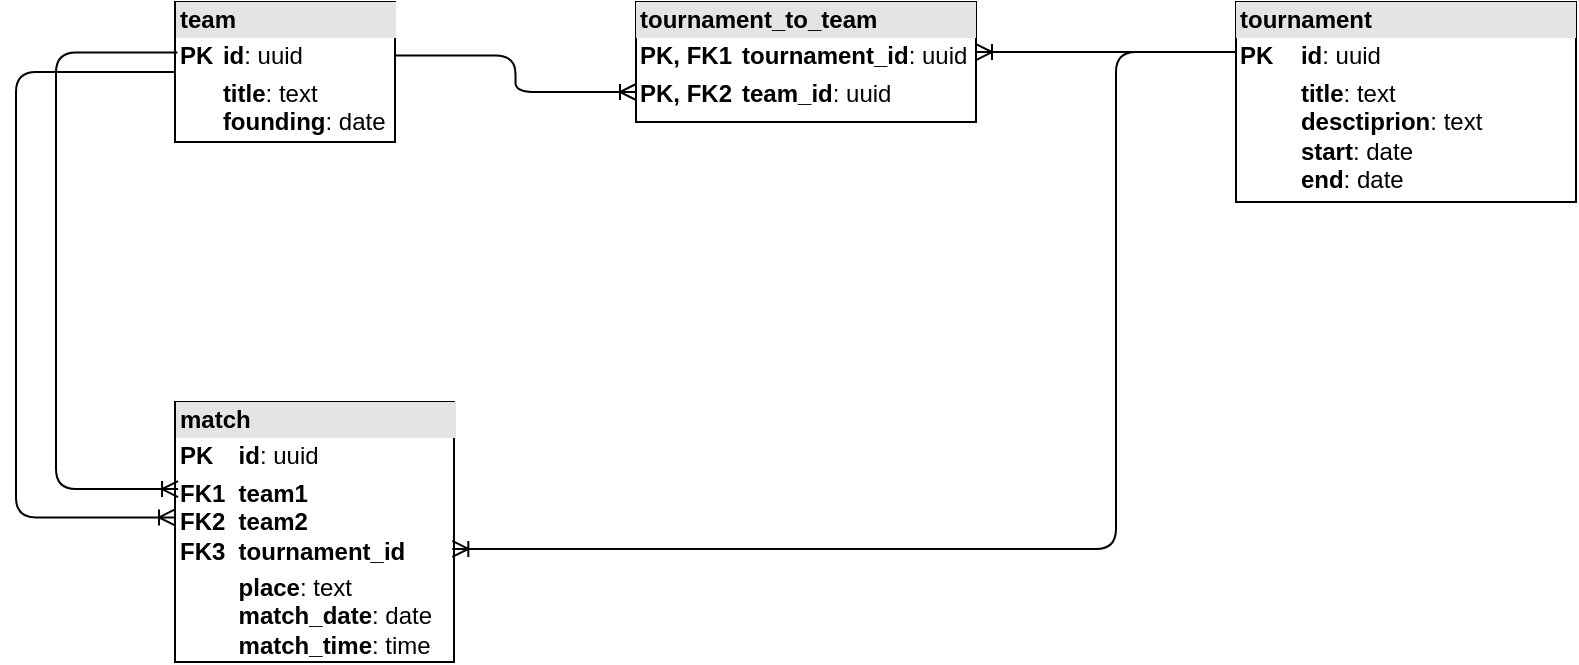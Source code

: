 <mxfile>
    <diagram id="IlD23W_vMixRb3upHiGQ" name="Page-1">
        <mxGraphModel dx="1008" dy="608" grid="1" gridSize="10" guides="1" tooltips="1" connect="1" arrows="1" fold="1" page="1" pageScale="1" pageWidth="850" pageHeight="1100" math="0" shadow="0">
            <root>
                <mxCell id="0"/>
                <mxCell id="1" parent="0"/>
                <mxCell id="17" value="" style="edgeStyle=orthogonalEdgeStyle;fontSize=12;html=1;endArrow=ERoneToMany;fontColor=#000000;entryX=0;entryY=0.75;entryDx=0;entryDy=0;exitX=0.996;exitY=0.383;exitDx=0;exitDy=0;exitPerimeter=0;" parent="1" source="11" target="15" edge="1">
                    <mxGeometry width="100" height="100" relative="1" as="geometry">
                        <mxPoint x="290" y="97" as="sourcePoint"/>
                        <mxPoint x="540" y="260" as="targetPoint"/>
                    </mxGeometry>
                </mxCell>
                <mxCell id="11" value="&lt;div style=&quot;box-sizing:border-box;width:100%;background:#e4e4e4;padding:2px;&quot;&gt;&lt;b&gt;&lt;font color=&quot;#000000&quot;&gt;team&lt;/font&gt;&lt;/b&gt;&lt;/div&gt;&lt;table style=&quot;width:100%;font-size:1em;&quot; cellpadding=&quot;2&quot; cellspacing=&quot;0&quot;&gt;&lt;tbody&gt;&lt;tr&gt;&lt;td&gt;&lt;b&gt;PK&lt;/b&gt;&lt;/td&gt;&lt;td&gt;&lt;b&gt;id&lt;/b&gt;: uuid&lt;/td&gt;&lt;/tr&gt;&lt;tr&gt;&lt;td&gt;&lt;br&gt;&lt;/td&gt;&lt;td&gt;&lt;b&gt;title&lt;/b&gt;: text&lt;br&gt;&lt;b&gt;founding&lt;/b&gt;: date&lt;br&gt;&lt;/td&gt;&lt;/tr&gt;&lt;tr&gt;&lt;td&gt;&lt;/td&gt;&lt;td&gt;&lt;br&gt;&lt;/td&gt;&lt;/tr&gt;&lt;/tbody&gt;&lt;/table&gt;" style="verticalAlign=top;align=left;overflow=fill;html=1;" parent="1" vertex="1">
                    <mxGeometry x="129.5" y="70" width="110" height="70" as="geometry"/>
                </mxCell>
                <mxCell id="14" value="&lt;div style=&quot;box-sizing:border-box;width:100%;background:#e4e4e4;padding:2px;&quot;&gt;&lt;b&gt;&lt;font color=&quot;#000000&quot;&gt;tournament&lt;/font&gt;&lt;/b&gt;&lt;/div&gt;&lt;table style=&quot;width:100%;font-size:1em;&quot; cellpadding=&quot;2&quot; cellspacing=&quot;0&quot;&gt;&lt;tbody&gt;&lt;tr&gt;&lt;td&gt;&lt;b&gt;PK&lt;/b&gt;&lt;/td&gt;&lt;td&gt;&lt;b&gt;id&lt;/b&gt;: uuid&lt;/td&gt;&lt;/tr&gt;&lt;tr&gt;&lt;td&gt;&lt;br&gt;&lt;/td&gt;&lt;td&gt;&lt;b&gt;title&lt;/b&gt;: text&lt;br&gt;&lt;b&gt;desctiprion&lt;/b&gt;:&lt;b&gt;&amp;nbsp;&lt;/b&gt;text&lt;br&gt;&lt;b&gt;start&lt;/b&gt;: date&lt;br&gt;&lt;b&gt;end&lt;/b&gt;: date&lt;br&gt;&lt;/td&gt;&lt;/tr&gt;&lt;tr&gt;&lt;td&gt;&lt;/td&gt;&lt;td&gt;&lt;b&gt;&lt;br&gt;&lt;/b&gt;&lt;br&gt;&lt;/td&gt;&lt;/tr&gt;&lt;/tbody&gt;&lt;/table&gt;" style="verticalAlign=top;align=left;overflow=fill;html=1;" parent="1" vertex="1">
                    <mxGeometry x="660" y="70" width="170" height="100" as="geometry"/>
                </mxCell>
                <mxCell id="15" value="&lt;div style=&quot;box-sizing:border-box;width:100%;background:#e4e4e4;padding:2px;&quot;&gt;&lt;font color=&quot;#000000&quot;&gt;&lt;b&gt;tournament_to_team&lt;/b&gt;&lt;/font&gt;&lt;/div&gt;&lt;table style=&quot;width:100%;font-size:1em;&quot; cellpadding=&quot;2&quot; cellspacing=&quot;0&quot;&gt;&lt;tbody&gt;&lt;tr&gt;&lt;td&gt;&lt;b&gt;PK, FK1&lt;/b&gt;&lt;/td&gt;&lt;td&gt;&lt;b&gt;tournament_id&lt;/b&gt;: uuid&lt;/td&gt;&lt;/tr&gt;&lt;tr&gt;&lt;td&gt;&lt;b&gt;PK, FK2&lt;/b&gt;&lt;/td&gt;&lt;td&gt;&lt;b&gt;team_id&lt;/b&gt;: uuid&lt;/td&gt;&lt;/tr&gt;&lt;tr&gt;&lt;td&gt;&lt;/td&gt;&lt;td&gt;&lt;br&gt;&lt;/td&gt;&lt;/tr&gt;&lt;/tbody&gt;&lt;/table&gt;" style="verticalAlign=top;align=left;overflow=fill;html=1;" parent="1" vertex="1">
                    <mxGeometry x="360" y="70" width="170" height="60" as="geometry"/>
                </mxCell>
                <mxCell id="18" value="" style="edgeStyle=entityRelationEdgeStyle;fontSize=12;html=1;endArrow=ERoneToMany;fontColor=#000000;entryX=1;entryY=0.417;entryDx=0;entryDy=0;exitX=0;exitY=0.25;exitDx=0;exitDy=0;entryPerimeter=0;" parent="1" source="14" target="15" edge="1">
                    <mxGeometry width="100" height="100" relative="1" as="geometry">
                        <mxPoint x="490" y="150" as="sourcePoint"/>
                        <mxPoint x="470" y="30" as="targetPoint"/>
                    </mxGeometry>
                </mxCell>
                <mxCell id="19" value="&lt;div style=&quot;box-sizing:border-box;width:100%;background:#e4e4e4;padding:2px;&quot;&gt;&lt;font color=&quot;#000000&quot;&gt;&lt;b&gt;match&lt;/b&gt;&lt;/font&gt;&lt;/div&gt;&lt;table style=&quot;width:100%;font-size:1em;&quot; cellpadding=&quot;2&quot; cellspacing=&quot;0&quot;&gt;&lt;tbody&gt;&lt;tr&gt;&lt;td&gt;&lt;b&gt;PK&lt;/b&gt;&lt;/td&gt;&lt;td&gt;&lt;b&gt;id&lt;/b&gt;: uuid&lt;/td&gt;&lt;/tr&gt;&lt;tr&gt;&lt;td&gt;&lt;b&gt;FK1&lt;br&gt;FK2&lt;br&gt;FK3&lt;/b&gt;&lt;/td&gt;&lt;td&gt;&lt;b&gt;team1&lt;br&gt;team2&lt;br&gt;tournament_id&lt;/b&gt;&lt;/td&gt;&lt;/tr&gt;&lt;tr&gt;&lt;td&gt;&lt;/td&gt;&lt;td&gt;&lt;b&gt;place&lt;/b&gt;: text&lt;br&gt;&lt;b&gt;match_date&lt;/b&gt;: date&lt;br&gt;&lt;b&gt;match_time&lt;/b&gt;: time&lt;br&gt;&lt;br&gt;&lt;/td&gt;&lt;/tr&gt;&lt;/tbody&gt;&lt;/table&gt;" style="verticalAlign=top;align=left;overflow=fill;html=1;" parent="1" vertex="1">
                    <mxGeometry x="129.5" y="270" width="139.5" height="130" as="geometry"/>
                </mxCell>
                <mxCell id="25" value="" style="edgeStyle=elbowEdgeStyle;fontSize=12;html=1;endArrow=ERoneToMany;fontColor=#000000;entryX=0.994;entryY=0.565;entryDx=0;entryDy=0;entryPerimeter=0;exitX=0;exitY=0.25;exitDx=0;exitDy=0;" parent="1" target="19" edge="1" source="14">
                    <mxGeometry width="100" height="100" relative="1" as="geometry">
                        <mxPoint x="630" y="100" as="sourcePoint"/>
                        <mxPoint x="490" y="160" as="targetPoint"/>
                        <Array as="points">
                            <mxPoint x="600" y="330"/>
                            <mxPoint x="610" y="220"/>
                            <mxPoint x="580" y="220"/>
                        </Array>
                    </mxGeometry>
                </mxCell>
                <mxCell id="28" value="" style="edgeStyle=elbowEdgeStyle;fontSize=12;html=1;endArrow=ERoneToMany;exitX=0.011;exitY=0.36;exitDx=0;exitDy=0;entryX=0.011;entryY=0.335;entryDx=0;entryDy=0;entryPerimeter=0;exitPerimeter=0;" edge="1" parent="1" source="11" target="19">
                    <mxGeometry width="100" height="100" relative="1" as="geometry">
                        <mxPoint x="31" y="330" as="sourcePoint"/>
                        <mxPoint x="110" y="300" as="targetPoint"/>
                        <Array as="points">
                            <mxPoint x="70" y="160"/>
                        </Array>
                    </mxGeometry>
                </mxCell>
                <mxCell id="29" value="" style="edgeStyle=elbowEdgeStyle;fontSize=12;html=1;endArrow=ERoneToMany;entryX=0;entryY=0.444;entryDx=0;entryDy=0;entryPerimeter=0;exitX=0;exitY=0.5;exitDx=0;exitDy=0;" edge="1" parent="1" source="11" target="19">
                    <mxGeometry width="100" height="100" relative="1" as="geometry">
                        <mxPoint x="150" y="97" as="sourcePoint"/>
                        <mxPoint x="110" y="328" as="targetPoint"/>
                        <Array as="points">
                            <mxPoint x="50" y="210"/>
                        </Array>
                    </mxGeometry>
                </mxCell>
            </root>
        </mxGraphModel>
    </diagram>
</mxfile>